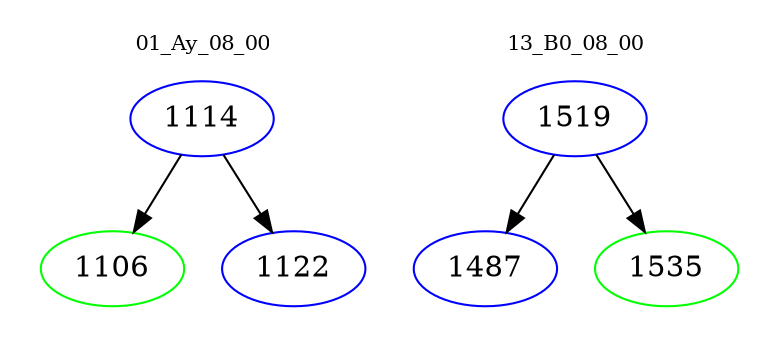 digraph{
subgraph cluster_0 {
color = white
label = "01_Ay_08_00";
fontsize=10;
T0_1114 [label="1114", color="blue"]
T0_1114 -> T0_1106 [color="black"]
T0_1106 [label="1106", color="green"]
T0_1114 -> T0_1122 [color="black"]
T0_1122 [label="1122", color="blue"]
}
subgraph cluster_1 {
color = white
label = "13_B0_08_00";
fontsize=10;
T1_1519 [label="1519", color="blue"]
T1_1519 -> T1_1487 [color="black"]
T1_1487 [label="1487", color="blue"]
T1_1519 -> T1_1535 [color="black"]
T1_1535 [label="1535", color="green"]
}
}
